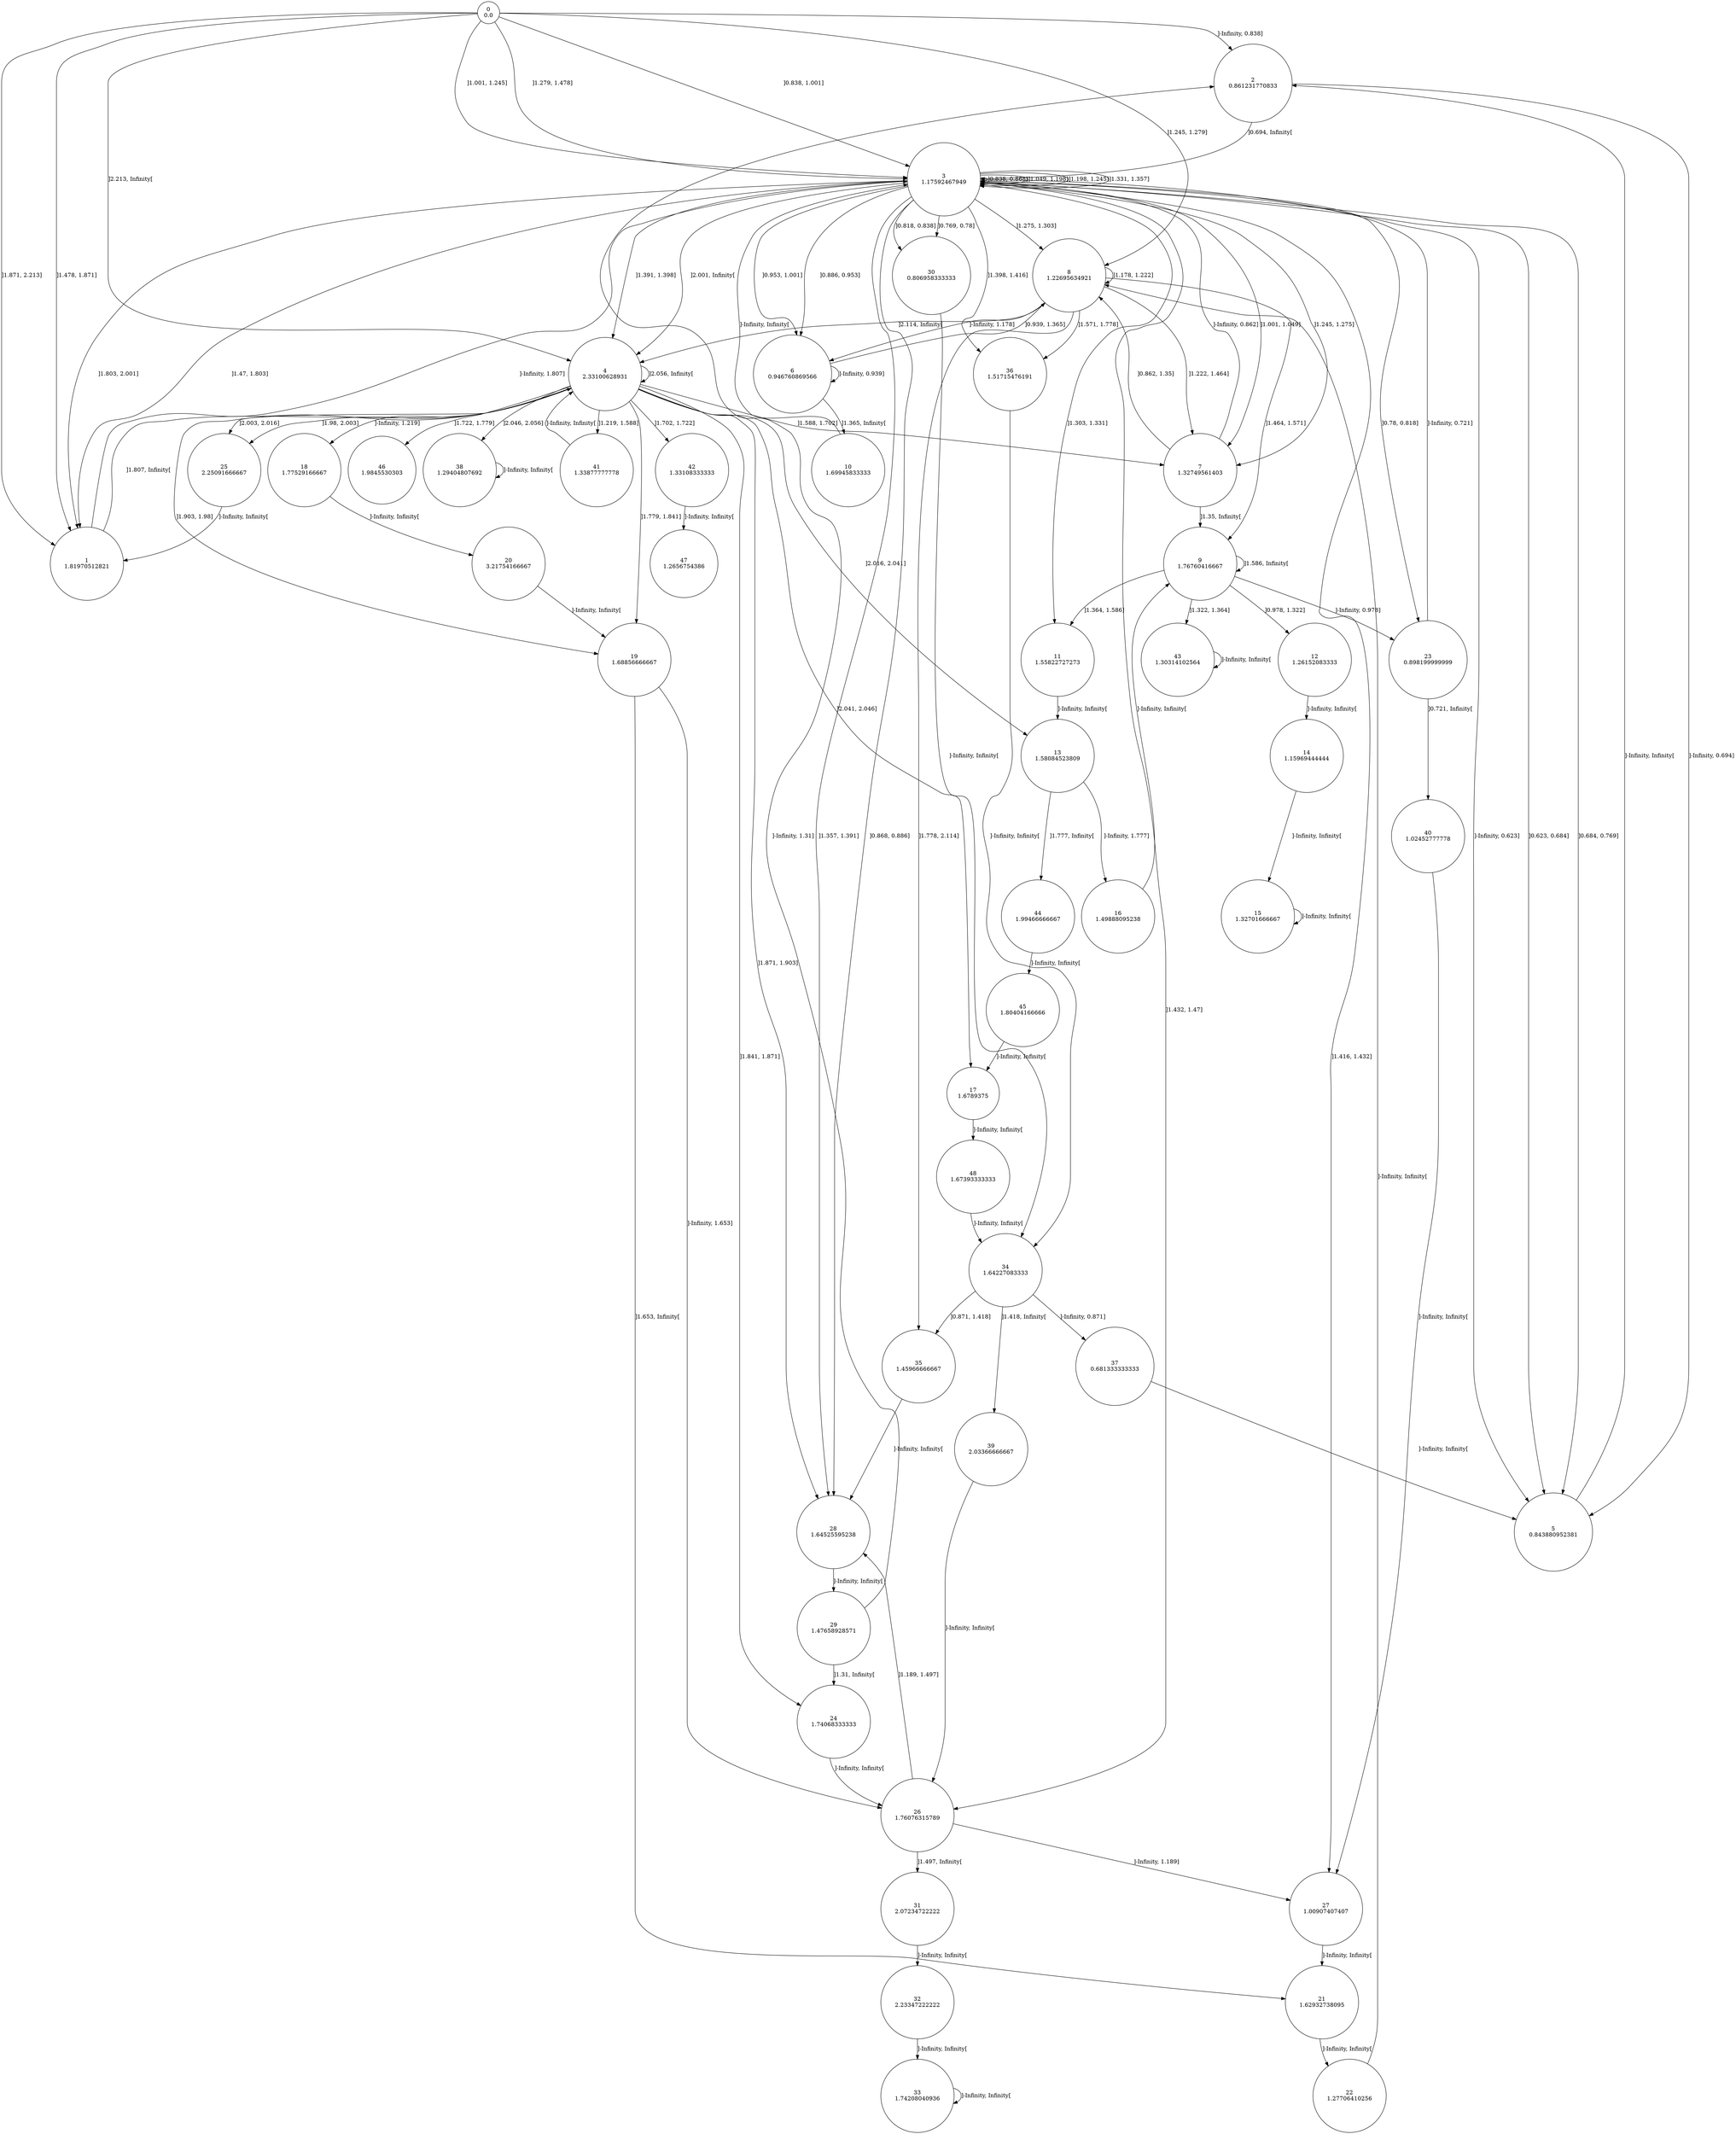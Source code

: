 digraph a {
0 [shape=circle, label="0\n0.0"];
	0 -> 2 [label="]-Infinity, 0.838]"];
	0 -> 3 [label="]0.838, 1.001]"];
	0 -> 3 [label="]1.001, 1.245]"];
	0 -> 8 [label="]1.245, 1.279]"];
	0 -> 3 [label="]1.279, 1.478]"];
	0 -> 1 [label="]1.478, 1.871]"];
	0 -> 1 [label="]1.871, 2.213]"];
	0 -> 4 [label="]2.213, Infinity["];
1 [shape=circle, label="1\n1.81970512821"];
	1 -> 3 [label="]-Infinity, 1.807]"];
	1 -> 4 [label="]1.807, Infinity["];
2 [shape=circle, label="2\n0.861231770833"];
	2 -> 5 [label="]-Infinity, 0.694]"];
	2 -> 3 [label="]0.694, Infinity["];
3 [shape=circle, label="3\n1.17592467949"];
	3 -> 5 [label="]-Infinity, 0.623]"];
	3 -> 5 [label="]0.623, 0.684]"];
	3 -> 5 [label="]0.684, 0.769]"];
	3 -> 30 [label="]0.769, 0.78]"];
	3 -> 23 [label="]0.78, 0.818]"];
	3 -> 30 [label="]0.818, 0.838]"];
	3 -> 3 [label="]0.838, 0.868]"];
	3 -> 28 [label="]0.868, 0.886]"];
	3 -> 6 [label="]0.886, 0.953]"];
	3 -> 6 [label="]0.953, 1.001]"];
	3 -> 7 [label="]1.001, 1.049]"];
	3 -> 3 [label="]1.049, 1.198]"];
	3 -> 3 [label="]1.198, 1.245]"];
	3 -> 7 [label="]1.245, 1.275]"];
	3 -> 8 [label="]1.275, 1.303]"];
	3 -> 11 [label="]1.303, 1.331]"];
	3 -> 3 [label="]1.331, 1.357]"];
	3 -> 28 [label="]1.357, 1.391]"];
	3 -> 4 [label="]1.391, 1.398]"];
	3 -> 36 [label="]1.398, 1.416]"];
	3 -> 27 [label="]1.416, 1.432]"];
	3 -> 26 [label="]1.432, 1.47]"];
	3 -> 1 [label="]1.47, 1.803]"];
	3 -> 1 [label="]1.803, 2.001]"];
	3 -> 4 [label="]2.001, Infinity["];
4 [shape=circle, label="4\n2.33100628931"];
	4 -> 18 [label="]-Infinity, 1.219]"];
	4 -> 41 [label="]1.219, 1.588]"];
	4 -> 7 [label="]1.588, 1.702]"];
	4 -> 42 [label="]1.702, 1.722]"];
	4 -> 46 [label="]1.722, 1.779]"];
	4 -> 19 [label="]1.779, 1.841]"];
	4 -> 24 [label="]1.841, 1.871]"];
	4 -> 28 [label="]1.871, 1.903]"];
	4 -> 19 [label="]1.903, 1.98]"];
	4 -> 25 [label="]1.98, 2.003]"];
	4 -> 25 [label="]2.003, 2.016]"];
	4 -> 13 [label="]2.016, 2.041]"];
	4 -> 17 [label="]2.041, 2.046]"];
	4 -> 38 [label="]2.046, 2.056]"];
	4 -> 4 [label="]2.056, Infinity["];
5 [shape=circle, label="5\n0.843880952381"];
	5 -> 2 [label="]-Infinity, Infinity["];
6 [shape=circle, label="6\n0.946760869566"];
	6 -> 6 [label="]-Infinity, 0.939]"];
	6 -> 8 [label="]0.939, 1.365]"];
	6 -> 10 [label="]1.365, Infinity["];
7 [shape=circle, label="7\n1.32749561403"];
	7 -> 3 [label="]-Infinity, 0.862]"];
	7 -> 8 [label="]0.862, 1.35]"];
	7 -> 9 [label="]1.35, Infinity["];
8 [shape=circle, label="8\n1.22695634921"];
	8 -> 6 [label="]-Infinity, 1.178]"];
	8 -> 8 [label="]1.178, 1.222]"];
	8 -> 7 [label="]1.222, 1.464]"];
	8 -> 9 [label="]1.464, 1.571]"];
	8 -> 36 [label="]1.571, 1.778]"];
	8 -> 35 [label="]1.778, 2.114]"];
	8 -> 4 [label="]2.114, Infinity["];
9 [shape=circle, label="9\n1.76760416667"];
	9 -> 23 [label="]-Infinity, 0.978]"];
	9 -> 12 [label="]0.978, 1.322]"];
	9 -> 43 [label="]1.322, 1.364]"];
	9 -> 11 [label="]1.364, 1.586]"];
	9 -> 9 [label="]1.586, Infinity["];
10 [shape=circle, label="10\n1.69945833333"];
	10 -> 3 [label="]-Infinity, Infinity["];
11 [shape=circle, label="11\n1.55822727273"];
	11 -> 13 [label="]-Infinity, Infinity["];
12 [shape=circle, label="12\n1.26152083333"];
	12 -> 14 [label="]-Infinity, Infinity["];
13 [shape=circle, label="13\n1.58084523809"];
	13 -> 16 [label="]-Infinity, 1.777]"];
	13 -> 44 [label="]1.777, Infinity["];
14 [shape=circle, label="14\n1.15969444444"];
	14 -> 15 [label="]-Infinity, Infinity["];
15 [shape=circle, label="15\n1.32701666667"];
	15 -> 15 [label="]-Infinity, Infinity["];
16 [shape=circle, label="16\n1.49888095238"];
	16 -> 9 [label="]-Infinity, Infinity["];
17 [shape=circle, label="17\n1.6789375"];
	17 -> 48 [label="]-Infinity, Infinity["];
18 [shape=circle, label="18\n1.77529166667"];
	18 -> 20 [label="]-Infinity, Infinity["];
19 [shape=circle, label="19\n1.68856666667"];
	19 -> 26 [label="]-Infinity, 1.653]"];
	19 -> 21 [label="]1.653, Infinity["];
20 [shape=circle, label="20\n3.21754166667"];
	20 -> 19 [label="]-Infinity, Infinity["];
21 [shape=circle, label="21\n1.62932738095"];
	21 -> 22 [label="]-Infinity, Infinity["];
22 [shape=circle, label="22\n1.27706410256"];
	22 -> 8 [label="]-Infinity, Infinity["];
23 [shape=circle, label="23\n0.898199999999"];
	23 -> 3 [label="]-Infinity, 0.721]"];
	23 -> 40 [label="]0.721, Infinity["];
24 [shape=circle, label="24\n1.74068333333"];
	24 -> 26 [label="]-Infinity, Infinity["];
25 [shape=circle, label="25\n2.25091666667"];
	25 -> 1 [label="]-Infinity, Infinity["];
26 [shape=circle, label="26\n1.76076315789"];
	26 -> 27 [label="]-Infinity, 1.189]"];
	26 -> 28 [label="]1.189, 1.497]"];
	26 -> 31 [label="]1.497, Infinity["];
27 [shape=circle, label="27\n1.00907407407"];
	27 -> 21 [label="]-Infinity, Infinity["];
28 [shape=circle, label="28\n1.64525595238"];
	28 -> 29 [label="]-Infinity, Infinity["];
29 [shape=circle, label="29\n1.47658928571"];
	29 -> 2 [label="]-Infinity, 1.31]"];
	29 -> 24 [label="]1.31, Infinity["];
30 [shape=circle, label="30\n0.806958333333"];
	30 -> 34 [label="]-Infinity, Infinity["];
31 [shape=circle, label="31\n2.07234722222"];
	31 -> 32 [label="]-Infinity, Infinity["];
32 [shape=circle, label="32\n2.23347222222"];
	32 -> 33 [label="]-Infinity, Infinity["];
33 [shape=circle, label="33\n1.74208040936"];
	33 -> 33 [label="]-Infinity, Infinity["];
34 [shape=circle, label="34\n1.64227083333"];
	34 -> 37 [label="]-Infinity, 0.871]"];
	34 -> 35 [label="]0.871, 1.418]"];
	34 -> 39 [label="]1.418, Infinity["];
35 [shape=circle, label="35\n1.45966666667"];
	35 -> 28 [label="]-Infinity, Infinity["];
36 [shape=circle, label="36\n1.51715476191"];
	36 -> 34 [label="]-Infinity, Infinity["];
37 [shape=circle, label="37\n0.681333333333"];
	37 -> 5 [label="]-Infinity, Infinity["];
38 [shape=circle, label="38\n1.29404807692"];
	38 -> 38 [label="]-Infinity, Infinity["];
39 [shape=circle, label="39\n2.03366666667"];
	39 -> 26 [label="]-Infinity, Infinity["];
40 [shape=circle, label="40\n1.02452777778"];
	40 -> 27 [label="]-Infinity, Infinity["];
41 [shape=circle, label="41\n1.33877777778"];
	41 -> 4 [label="]-Infinity, Infinity["];
42 [shape=circle, label="42\n1.33108333333"];
	42 -> 47 [label="]-Infinity, Infinity["];
43 [shape=circle, label="43\n1.30314102564"];
	43 -> 43 [label="]-Infinity, Infinity["];
44 [shape=circle, label="44\n1.99466666667"];
	44 -> 45 [label="]-Infinity, Infinity["];
45 [shape=circle, label="45\n1.80404166666"];
	45 -> 17 [label="]-Infinity, Infinity["];
46 [shape=circle, label="46\n1.9845530303"];
47 [shape=circle, label="47\n1.2656754386"];
48 [shape=circle, label="48\n1.67393333333"];
	48 -> 34 [label="]-Infinity, Infinity["];
}